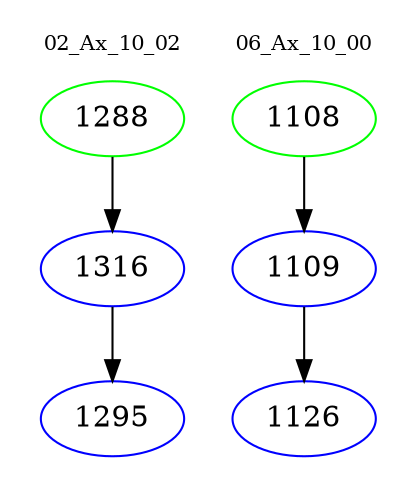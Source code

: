digraph{
subgraph cluster_0 {
color = white
label = "02_Ax_10_02";
fontsize=10;
T0_1288 [label="1288", color="green"]
T0_1288 -> T0_1316 [color="black"]
T0_1316 [label="1316", color="blue"]
T0_1316 -> T0_1295 [color="black"]
T0_1295 [label="1295", color="blue"]
}
subgraph cluster_1 {
color = white
label = "06_Ax_10_00";
fontsize=10;
T1_1108 [label="1108", color="green"]
T1_1108 -> T1_1109 [color="black"]
T1_1109 [label="1109", color="blue"]
T1_1109 -> T1_1126 [color="black"]
T1_1126 [label="1126", color="blue"]
}
}
